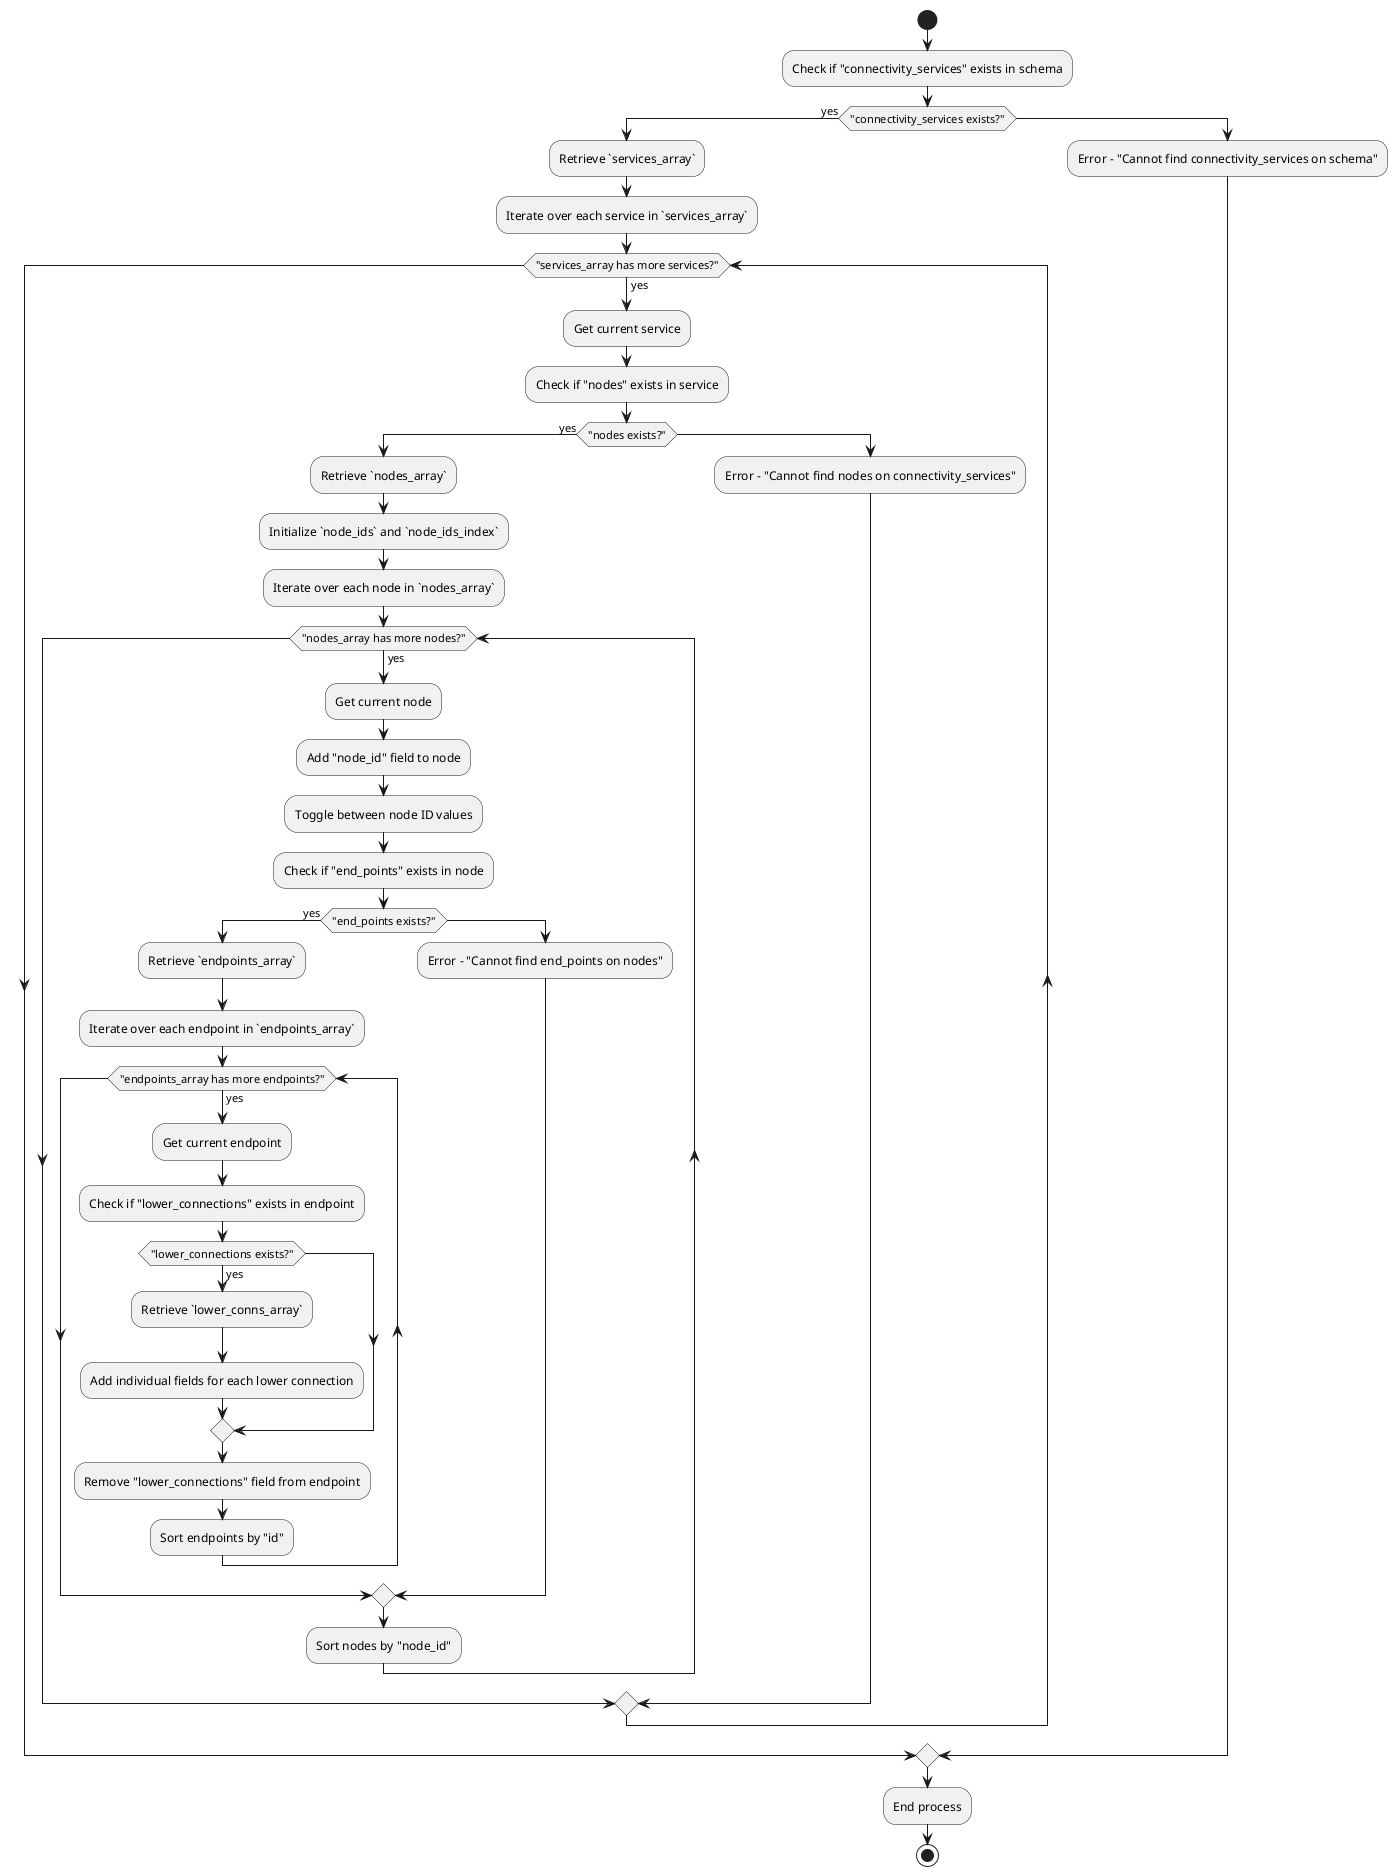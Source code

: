 @startuml
start

:Check if "connectivity_services" exists in schema;
if ("connectivity_services exists?") then (yes)
    :Retrieve `services_array`;

    :Iterate over each service in `services_array`;
    while ("services_array has more services?") is (yes)
        :Get current service;

        :Check if "nodes" exists in service;
        if ("nodes exists?") then (yes)
            :Retrieve `nodes_array`;
            :Initialize `node_ids` and `node_ids_index`;

            :Iterate over each node in `nodes_array`;
            while ("nodes_array has more nodes?") is (yes)
                :Get current node;

                :Add "node_id" field to node;
                :Toggle between node ID values;

                :Check if "end_points" exists in node;
                if ("end_points exists?") then (yes)
                    :Retrieve `endpoints_array`;

                    :Iterate over each endpoint in `endpoints_array`;
                    while ("endpoints_array has more endpoints?") is (yes)
                        :Get current endpoint;

                        :Check if "lower_connections" exists in endpoint;
                        if ("lower_connections exists?") then (yes)
                            :Retrieve `lower_conns_array`;
                            :Add individual fields for each lower connection;
                        endif

                        :Remove "lower_connections" field from endpoint;
                        :Sort endpoints by "id";

                    endwhile
                else
                    :Error - "Cannot find end_points on nodes";
                endif

                :Sort nodes by "node_id";
            endwhile
        else
            :Error - "Cannot find nodes on connectivity_services";
        endif

    endwhile
else
    :Error - "Cannot find connectivity_services on schema";
endif

:End process;

stop
@enduml
